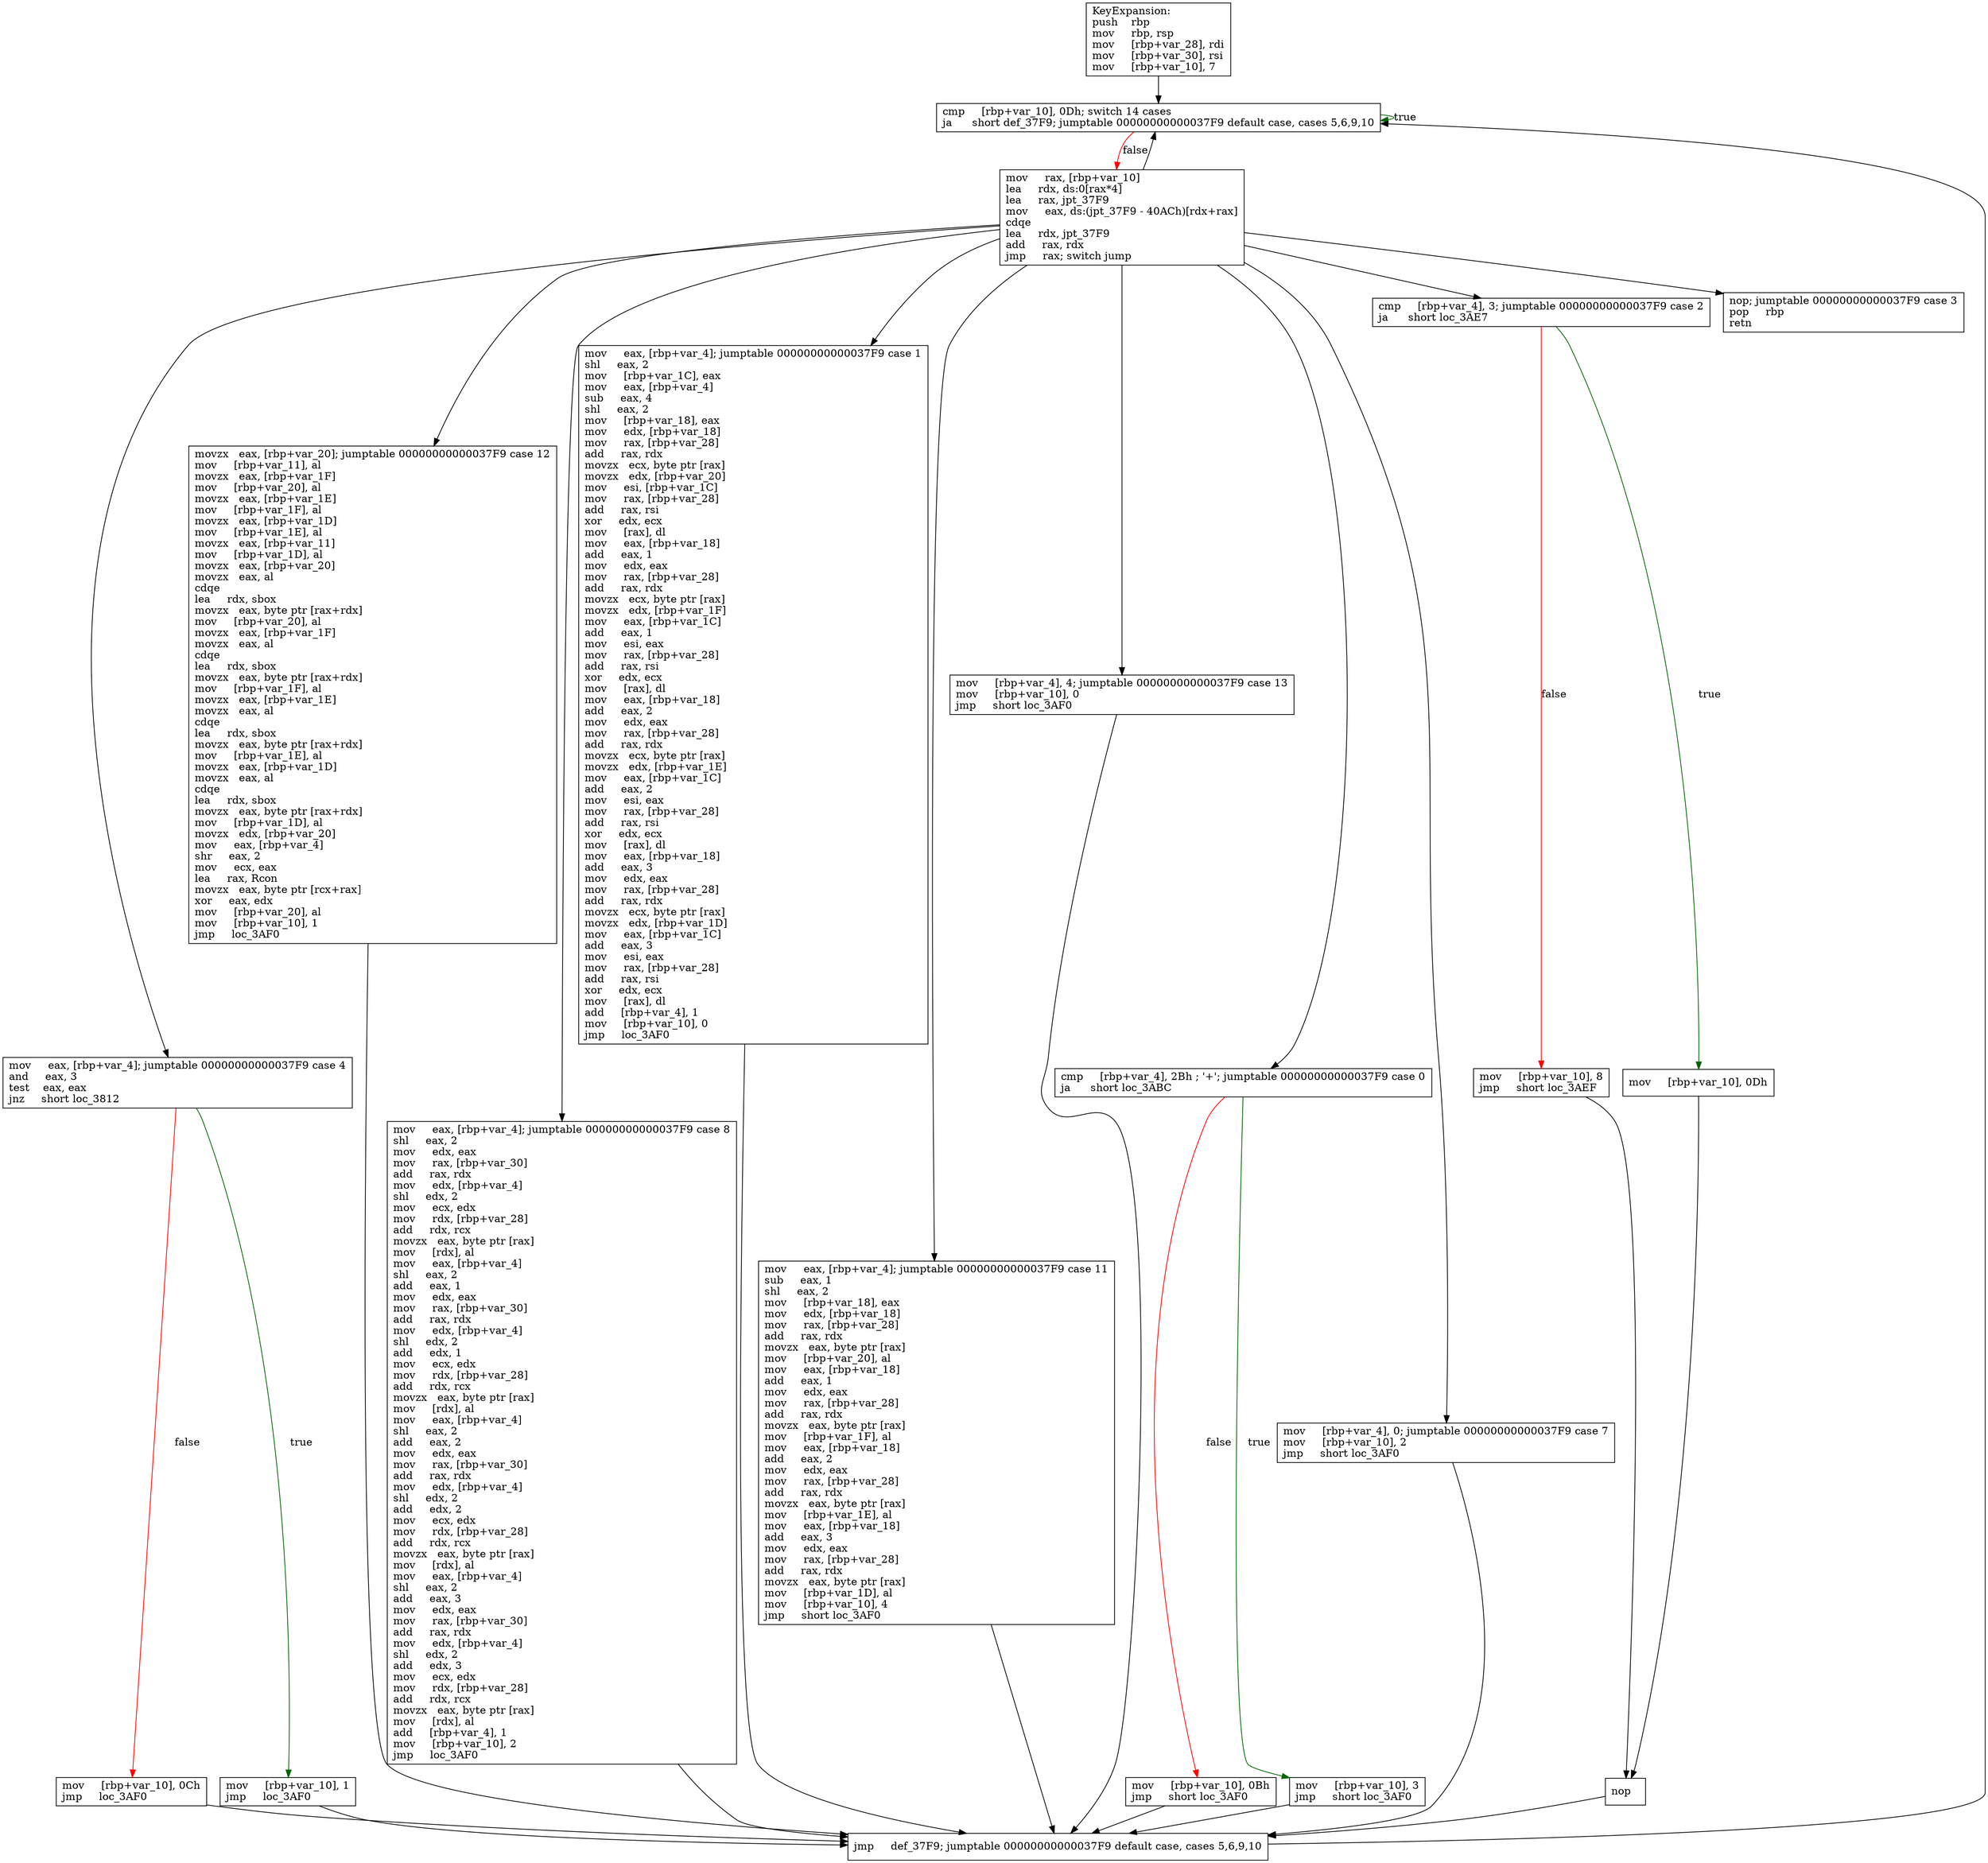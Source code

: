 digraph "KeyExpansion" {
	graph [
	];
	node [
		shape = "box"
	];
	edge [
	];
	"0" [
		label = "KeyExpansion:\lpush    rbp\lmov     rbp, rsp\lmov     [rbp+var_28], rdi\lmov     [rbp+var_30], rsi\lmov     [rbp+var_10], 7\l"
	];
	"1" [
		label = "cmp     [rbp+var_10], 0Dh; switch 14 cases\lja      short def_37F9; jumptable 00000000000037F9 default case, cases 5,6,9,10\l"
	];
	"2" [
		label = "mov     rax, [rbp+var_10]\llea     rdx, ds:0[rax*4]\llea     rax, jpt_37F9\lmov     eax, ds:(jpt_37F9 - 40ACh)[rdx+rax]\lcdqe\llea     rdx, jpt_37F9\ladd     rax, rdx\ljmp     rax; switch jump\l"
	];
	"3" [
		label = "mov     eax, [rbp+var_4]; jumptable 00000000000037F9 case 4\land     eax, 3\ltest    eax, eax\ljnz     short loc_3812\l"
	];
	"4" [
		label = "mov     [rbp+var_10], 0Ch\ljmp     loc_3AF0\l"
	];
	"5" [
		label = "mov     [rbp+var_10], 1\ljmp     loc_3AF0\l"
	];
	"6" [
		label = "movzx   eax, [rbp+var_20]; jumptable 00000000000037F9 case 12\lmov     [rbp+var_11], al\lmovzx   eax, [rbp+var_1F]\lmov     [rbp+var_20], al\lmovzx   eax, [rbp+var_1E]\lmov     [rbp+var_1F], al\lmovzx   eax, [rbp+var_1D]\lmov     [rbp+var_1E], al\lmovzx   eax, [rbp+var_11]\lmov     [rbp+var_1D], al\lmovzx   eax, [rbp+var_20]\lmovzx   eax, al\lcdqe\llea     rdx, sbox\lmovzx   eax, byte ptr [rax+rdx]\lmov     [rbp+var_20], al\lmovzx   eax, [rbp+var_1F]\lmovzx   eax, al\lcdqe\llea     rdx, sbox\lmovzx   eax, byte ptr [rax+rdx]\lmov     [rbp+var_1F], al\lmovzx   eax, [rbp+var_1E]\lmovzx   eax, al\lcdqe\llea     rdx, sbox\lmovzx   eax, byte ptr [rax+rdx]\lmov     [rbp+var_1E], al\lmovzx   eax, [rbp+var_1D]\lmovzx   eax, al\lcdqe\llea     rdx, sbox\lmovzx   eax, byte ptr [rax+rdx]\lmov     [rbp+var_1D], al\lmovzx   edx, [rbp+var_20]\lmov     eax, [rbp+var_4]\lshr     eax, 2\lmov     ecx, eax\llea     rax, Rcon\lmovzx   eax, byte ptr [rcx+rax]\lxor     eax, edx\lmov     [rbp+var_20], al\lmov     [rbp+var_10], 1\ljmp     loc_3AF0\l"
	];
	"7" [
		label = "mov     eax, [rbp+var_4]; jumptable 00000000000037F9 case 8\lshl     eax, 2\lmov     edx, eax\lmov     rax, [rbp+var_30]\ladd     rax, rdx\lmov     edx, [rbp+var_4]\lshl     edx, 2\lmov     ecx, edx\lmov     rdx, [rbp+var_28]\ladd     rdx, rcx\lmovzx   eax, byte ptr [rax]\lmov     [rdx], al\lmov     eax, [rbp+var_4]\lshl     eax, 2\ladd     eax, 1\lmov     edx, eax\lmov     rax, [rbp+var_30]\ladd     rax, rdx\lmov     edx, [rbp+var_4]\lshl     edx, 2\ladd     edx, 1\lmov     ecx, edx\lmov     rdx, [rbp+var_28]\ladd     rdx, rcx\lmovzx   eax, byte ptr [rax]\lmov     [rdx], al\lmov     eax, [rbp+var_4]\lshl     eax, 2\ladd     eax, 2\lmov     edx, eax\lmov     rax, [rbp+var_30]\ladd     rax, rdx\lmov     edx, [rbp+var_4]\lshl     edx, 2\ladd     edx, 2\lmov     ecx, edx\lmov     rdx, [rbp+var_28]\ladd     rdx, rcx\lmovzx   eax, byte ptr [rax]\lmov     [rdx], al\lmov     eax, [rbp+var_4]\lshl     eax, 2\ladd     eax, 3\lmov     edx, eax\lmov     rax, [rbp+var_30]\ladd     rax, rdx\lmov     edx, [rbp+var_4]\lshl     edx, 2\ladd     edx, 3\lmov     ecx, edx\lmov     rdx, [rbp+var_28]\ladd     rdx, rcx\lmovzx   eax, byte ptr [rax]\lmov     [rdx], al\ladd     [rbp+var_4], 1\lmov     [rbp+var_10], 2\ljmp     loc_3AF0\l"
	];
	"8" [
		label = "mov     eax, [rbp+var_4]; jumptable 00000000000037F9 case 1\lshl     eax, 2\lmov     [rbp+var_1C], eax\lmov     eax, [rbp+var_4]\lsub     eax, 4\lshl     eax, 2\lmov     [rbp+var_18], eax\lmov     edx, [rbp+var_18]\lmov     rax, [rbp+var_28]\ladd     rax, rdx\lmovzx   ecx, byte ptr [rax]\lmovzx   edx, [rbp+var_20]\lmov     esi, [rbp+var_1C]\lmov     rax, [rbp+var_28]\ladd     rax, rsi\lxor     edx, ecx\lmov     [rax], dl\lmov     eax, [rbp+var_18]\ladd     eax, 1\lmov     edx, eax\lmov     rax, [rbp+var_28]\ladd     rax, rdx\lmovzx   ecx, byte ptr [rax]\lmovzx   edx, [rbp+var_1F]\lmov     eax, [rbp+var_1C]\ladd     eax, 1\lmov     esi, eax\lmov     rax, [rbp+var_28]\ladd     rax, rsi\lxor     edx, ecx\lmov     [rax], dl\lmov     eax, [rbp+var_18]\ladd     eax, 2\lmov     edx, eax\lmov     rax, [rbp+var_28]\ladd     rax, rdx\lmovzx   ecx, byte ptr [rax]\lmovzx   edx, [rbp+var_1E]\lmov     eax, [rbp+var_1C]\ladd     eax, 2\lmov     esi, eax\lmov     rax, [rbp+var_28]\ladd     rax, rsi\lxor     edx, ecx\lmov     [rax], dl\lmov     eax, [rbp+var_18]\ladd     eax, 3\lmov     edx, eax\lmov     rax, [rbp+var_28]\ladd     rax, rdx\lmovzx   ecx, byte ptr [rax]\lmovzx   edx, [rbp+var_1D]\lmov     eax, [rbp+var_1C]\ladd     eax, 3\lmov     esi, eax\lmov     rax, [rbp+var_28]\ladd     rax, rsi\lxor     edx, ecx\lmov     [rax], dl\ladd     [rbp+var_4], 1\lmov     [rbp+var_10], 0\ljmp     loc_3AF0\l"
	];
	"9" [
		label = "mov     eax, [rbp+var_4]; jumptable 00000000000037F9 case 11\lsub     eax, 1\lshl     eax, 2\lmov     [rbp+var_18], eax\lmov     edx, [rbp+var_18]\lmov     rax, [rbp+var_28]\ladd     rax, rdx\lmovzx   eax, byte ptr [rax]\lmov     [rbp+var_20], al\lmov     eax, [rbp+var_18]\ladd     eax, 1\lmov     edx, eax\lmov     rax, [rbp+var_28]\ladd     rax, rdx\lmovzx   eax, byte ptr [rax]\lmov     [rbp+var_1F], al\lmov     eax, [rbp+var_18]\ladd     eax, 2\lmov     edx, eax\lmov     rax, [rbp+var_28]\ladd     rax, rdx\lmovzx   eax, byte ptr [rax]\lmov     [rbp+var_1E], al\lmov     eax, [rbp+var_18]\ladd     eax, 3\lmov     edx, eax\lmov     rax, [rbp+var_28]\ladd     rax, rdx\lmovzx   eax, byte ptr [rax]\lmov     [rbp+var_1D], al\lmov     [rbp+var_10], 4\ljmp     short loc_3AF0\l"
	];
	"10" [
		label = "mov     [rbp+var_4], 4; jumptable 00000000000037F9 case 13\lmov     [rbp+var_10], 0\ljmp     short loc_3AF0\l"
	];
	"11" [
		label = "cmp     [rbp+var_4], 2Bh ; '+'; jumptable 00000000000037F9 case 0\lja      short loc_3ABC\l"
	];
	"12" [
		label = "mov     [rbp+var_10], 0Bh\ljmp     short loc_3AF0\l"
	];
	"13" [
		label = "mov     [rbp+var_10], 3\ljmp     short loc_3AF0\l"
	];
	"14" [
		label = "mov     [rbp+var_4], 0; jumptable 00000000000037F9 case 7\lmov     [rbp+var_10], 2\ljmp     short loc_3AF0\l"
	];
	"15" [
		label = "cmp     [rbp+var_4], 3; jumptable 00000000000037F9 case 2\lja      short loc_3AE7\l"
	];
	"16" [
		label = "mov     [rbp+var_10], 8\ljmp     short loc_3AEF\l"
	];
	"17" [
		label = "mov     [rbp+var_10], 0Dh\l"
	];
	"18" [
		label = "nop\l"
	];
	"19" [
		label = "jmp     def_37F9; jumptable 00000000000037F9 default case, cases 5,6,9,10\l"
	];
	"20" [
		label = "nop; jumptable 00000000000037F9 case 3\lpop     rbp\lretn\l"
	];
// node 0
	"0" -> "1" [ ];
// node 1
	"1" -> "2" [ label = "false", color = red ];
	"1" -> "1" [ label = "true", color = darkgreen ];
// node 2
	"2" -> "1" [ ];
	"2" -> "3" [ ];
	"2" -> "6" [ ];
	"2" -> "7" [ ];
	"2" -> "8" [ ];
	"2" -> "9" [ ];
	"2" -> "10" [ ];
	"2" -> "11" [ ];
	"2" -> "14" [ ];
	"2" -> "15" [ ];
	"2" -> "20" [ ];
// node 3
	"3" -> "4" [ label = "false", color = red ];
	"3" -> "5" [ label = "true", color = darkgreen ];
// node 4
	"4" -> "19" [ ];
// node 5
	"5" -> "19" [ ];
// node 6
	"6" -> "19" [ ];
// node 7
	"7" -> "19" [ ];
// node 8
	"8" -> "19" [ ];
// node 9
	"9" -> "19" [ ];
// node 10
	"10" -> "19" [ ];
// node 11
	"11" -> "12" [ label = "false", color = red ];
	"11" -> "13" [ label = "true", color = darkgreen ];
// node 12
	"12" -> "19" [ ];
// node 13
	"13" -> "19" [ ];
// node 14
	"14" -> "19" [ ];
// node 15
	"15" -> "16" [ label = "false", color = red ];
	"15" -> "17" [ label = "true", color = darkgreen ];
// node 16
	"16" -> "18" [ ];
// node 17
	"17" -> "18" [ ];
// node 18
	"18" -> "19" [ ];
// node 19
	"19" -> "1" [ ];
// node 20
}
